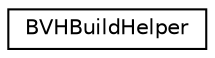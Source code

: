 digraph G
{
  edge [fontname="Helvetica",fontsize="10",labelfontname="Helvetica",labelfontsize="10"];
  node [fontname="Helvetica",fontsize="10",shape=record];
  rankdir=LR;
  Node1 [label="BVHBuildHelper",height=0.2,width=0.4,color="black", fillcolor="white", style="filled",URL="$de/dd9/structBVHBuildHelper.html"];
}
